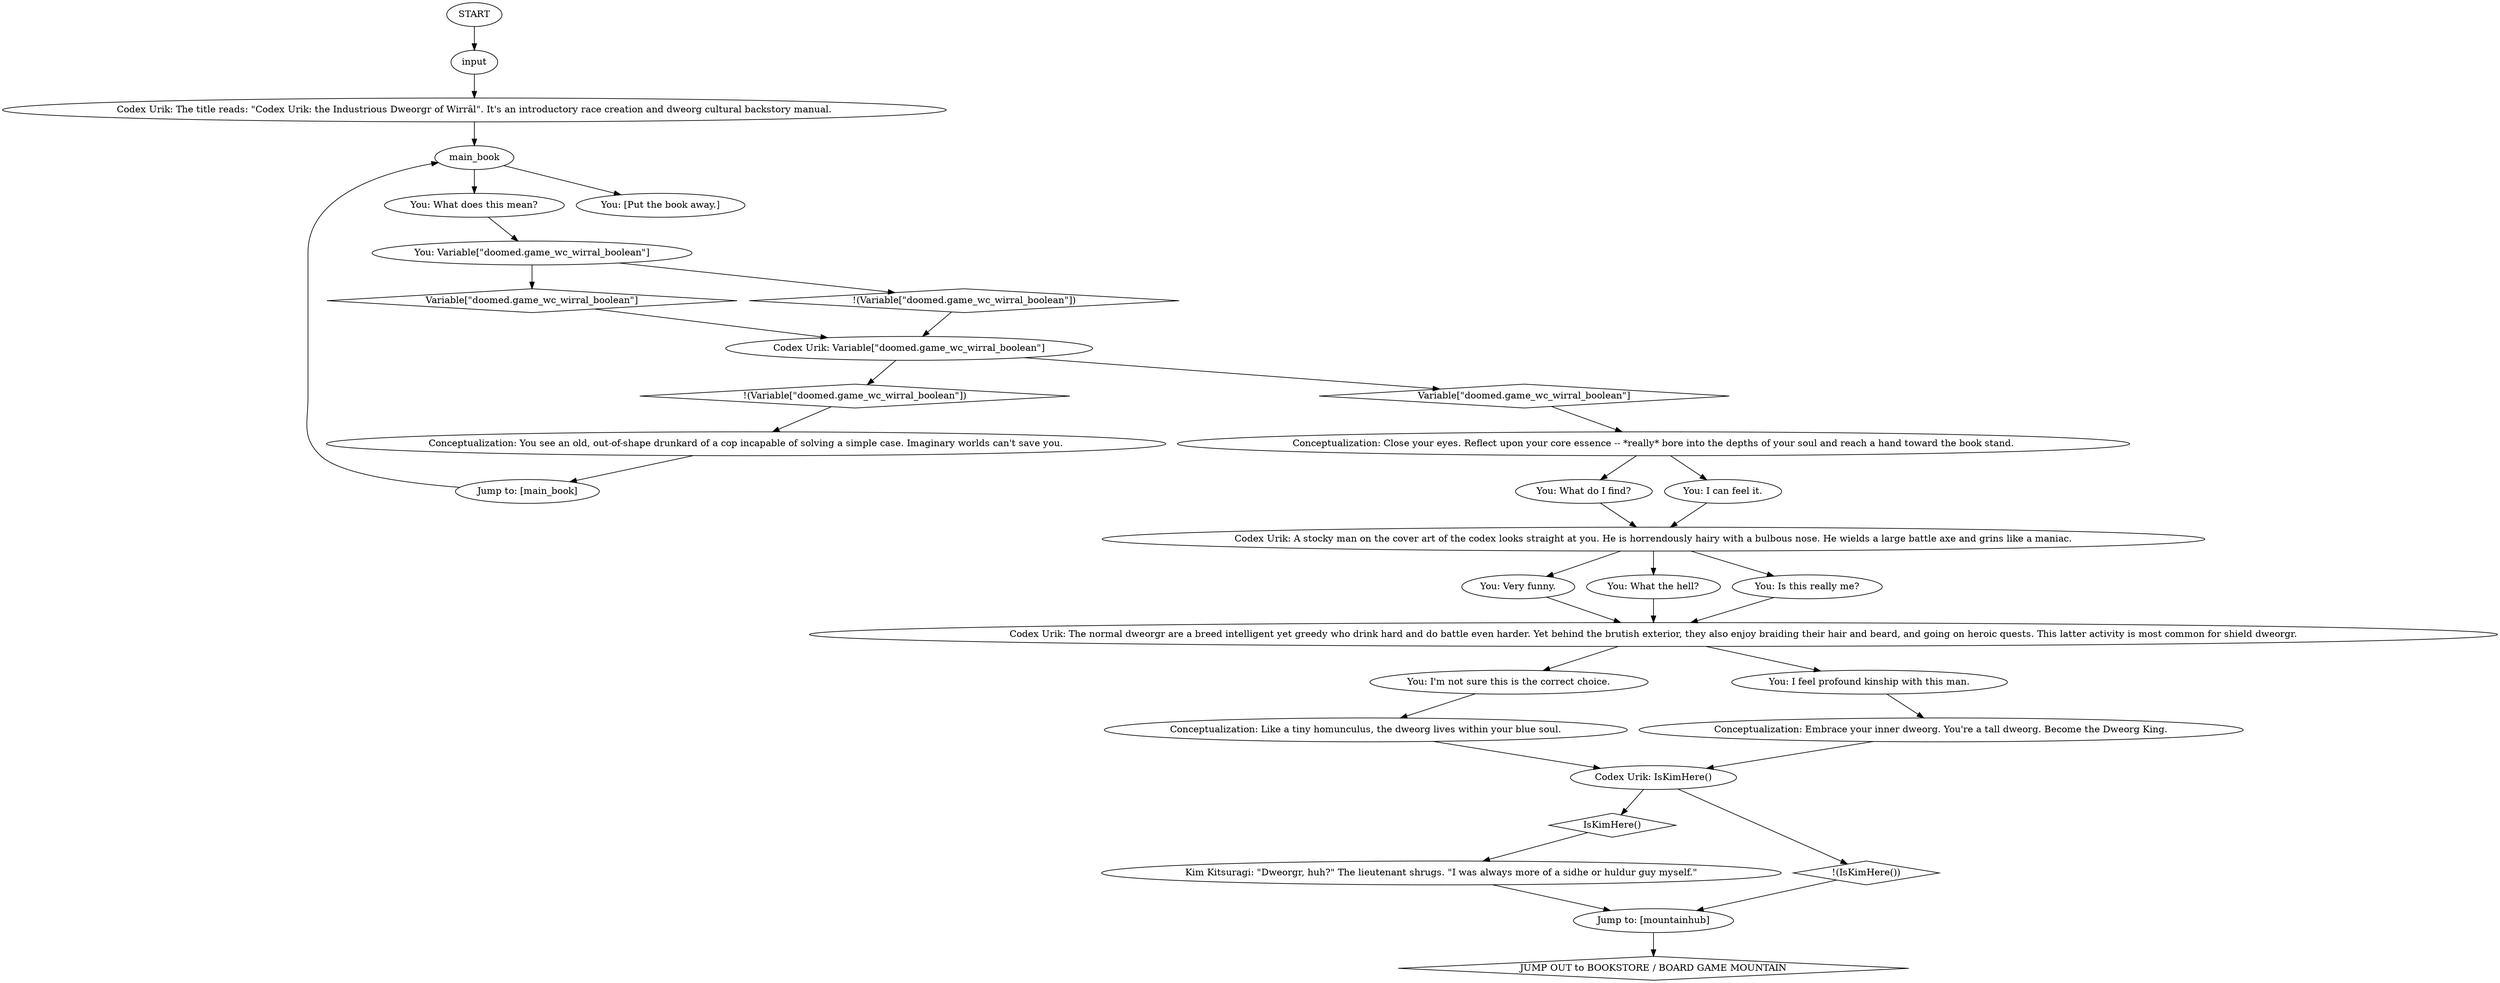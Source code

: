 # INVENTORY / CODEX URIK
# An introductory race creation and dweorg cultural backstory manual available to purchase in the board game mountain.
# ==================================================
digraph G {
	  0 [label="START"];
	  1 [label="input"];
	  2 [label="Codex Urik: The normal dweorgr are a breed intelligent yet greedy who drink hard and do battle even harder. Yet behind the brutish exterior, they also enjoy braiding their hair and beard, and going on heroic quests. This latter activity is most common for shield dweorgr."];
	  3 [label="Jump to: [main_book]"];
	  4 [label="Codex Urik: The title reads: \"Codex Urik: the Industrious Dweorgr of Wirrâl\". It's an introductory race creation and dweorg cultural backstory manual."];
	  5 [label="Codex Urik: Variable[\"doomed.game_wc_wirral_boolean\"]"];
	  6 [label="Variable[\"doomed.game_wc_wirral_boolean\"]", shape=diamond];
	  7 [label="!(Variable[\"doomed.game_wc_wirral_boolean\"])", shape=diamond];
	  8 [label="You: Very funny."];
	  9 [label="Conceptualization: Embrace your inner dweorg. You're a tall dweorg. Become the Dweorg King."];
	  10 [label="main_book"];
	  11 [label="You: I'm not sure this is the correct choice."];
	  12 [label="Conceptualization: You see an old, out-of-shape drunkard of a cop incapable of solving a simple case. Imaginary worlds can't save you."];
	  13 [label="Kim Kitsuragi: \"Dweorgr, huh?\" The lieutenant shrugs. \"I was always more of a sidhe or huldur guy myself.\""];
	  14 [label="You: I feel profound kinship with this man."];
	  15 [label="Conceptualization: Close your eyes. Reflect upon your core essence -- *really* bore into the depths of your soul and reach a hand toward the book stand."];
	  16 [label="You: What do I find?"];
	  17 [label="Jump to: [mountainhub]"];
	  18 [label="Codex Urik: A stocky man on the cover art of the codex looks straight at you. He is horrendously hairy with a bulbous nose. He wields a large battle axe and grins like a maniac."];
	  19 [label="You: What does this mean?"];
	  20 [label="You: Variable[\"doomed.game_wc_wirral_boolean\"]"];
	  21 [label="Variable[\"doomed.game_wc_wirral_boolean\"]", shape=diamond];
	  22 [label="!(Variable[\"doomed.game_wc_wirral_boolean\"])", shape=diamond];
	  23 [label="You: What the hell?"];
	  24 [label="Codex Urik: IsKimHere()"];
	  25 [label="IsKimHere()", shape=diamond];
	  26 [label="!(IsKimHere())", shape=diamond];
	  27 [label="You: [Put the book away.]"];
	  29 [label="You: I can feel it."];
	  30 [label="You: Is this really me?"];
	  31 [label="Conceptualization: Like a tiny homunculus, the dweorg lives within your blue soul."];
	  5760016 [label="JUMP OUT to BOOKSTORE / BOARD GAME MOUNTAIN", shape=diamond];
	  0 -> 1
	  1 -> 4
	  2 -> 11
	  2 -> 14
	  3 -> 10
	  4 -> 10
	  5 -> 6
	  5 -> 7
	  6 -> 15
	  7 -> 12
	  8 -> 2
	  9 -> 24
	  10 -> 27
	  10 -> 19
	  11 -> 31
	  12 -> 3
	  13 -> 17
	  14 -> 9
	  15 -> 16
	  15 -> 29
	  16 -> 18
	  17 -> 5760016
	  18 -> 8
	  18 -> 30
	  18 -> 23
	  19 -> 20
	  20 -> 21
	  20 -> 22
	  21 -> 5
	  22 -> 5
	  23 -> 2
	  24 -> 25
	  24 -> 26
	  25 -> 13
	  26 -> 17
	  29 -> 18
	  30 -> 2
	  31 -> 24
}

